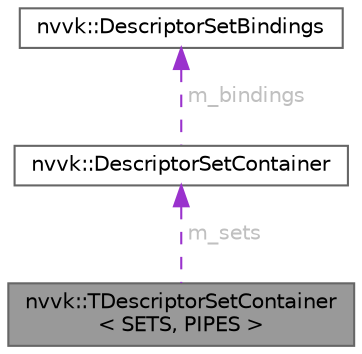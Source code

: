 digraph "nvvk::TDescriptorSetContainer&lt; SETS, PIPES &gt;"
{
 // LATEX_PDF_SIZE
  bgcolor="transparent";
  edge [fontname=Helvetica,fontsize=10,labelfontname=Helvetica,labelfontsize=10];
  node [fontname=Helvetica,fontsize=10,shape=box,height=0.2,width=0.4];
  Node1 [id="Node000001",label="nvvk::TDescriptorSetContainer\l\< SETS, PIPES \>",height=0.2,width=0.4,color="gray40", fillcolor="grey60", style="filled", fontcolor="black",tooltip=" "];
  Node2 -> Node1 [id="edge1_Node000001_Node000002",dir="back",color="darkorchid3",style="dashed",tooltip=" ",label=" m_sets",fontcolor="grey" ];
  Node2 [id="Node000002",label="nvvk::DescriptorSetContainer",height=0.2,width=0.4,color="gray40", fillcolor="white", style="filled",URL="$classnvvk_1_1_descriptor_set_container.html",tooltip=" "];
  Node3 -> Node2 [id="edge2_Node000002_Node000003",dir="back",color="darkorchid3",style="dashed",tooltip=" ",label=" m_bindings",fontcolor="grey" ];
  Node3 [id="Node000003",label="nvvk::DescriptorSetBindings",height=0.2,width=0.4,color="gray40", fillcolor="white", style="filled",URL="$classnvvk_1_1_descriptor_set_bindings.html",tooltip=" "];
}
